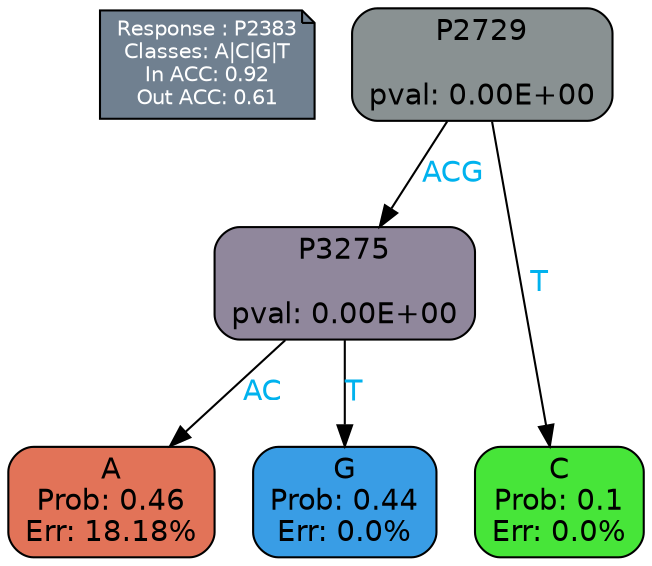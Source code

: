 digraph Tree {
node [shape=box, style="filled, rounded", color="black", fontname=helvetica] ;
graph [ranksep=equally, splines=polylines, bgcolor=transparent, dpi=600] ;
edge [fontname=helvetica] ;
LEGEND [label="Response : P2383
Classes: A|C|G|T
In ACC: 0.92
Out ACC: 0.61
",shape=note,align=left,style=filled,fillcolor="slategray",fontcolor="white",fontsize=10];1 [label="P2729

pval: 0.00E+00", fillcolor="#899192"] ;
2 [label="P3275

pval: 0.00E+00", fillcolor="#90879c"] ;
3 [label="A
Prob: 0.46
Err: 18.18%", fillcolor="#e27358"] ;
4 [label="G
Prob: 0.44
Err: 0.0%", fillcolor="#399de5"] ;
5 [label="C
Prob: 0.1
Err: 0.0%", fillcolor="#47e539"] ;
1 -> 2 [label="ACG",fontcolor=deepskyblue2] ;
1 -> 5 [label="T",fontcolor=deepskyblue2] ;
2 -> 3 [label="AC",fontcolor=deepskyblue2] ;
2 -> 4 [label="T",fontcolor=deepskyblue2] ;
{rank = same; 3;4;5;}{rank = same; LEGEND;1;}}